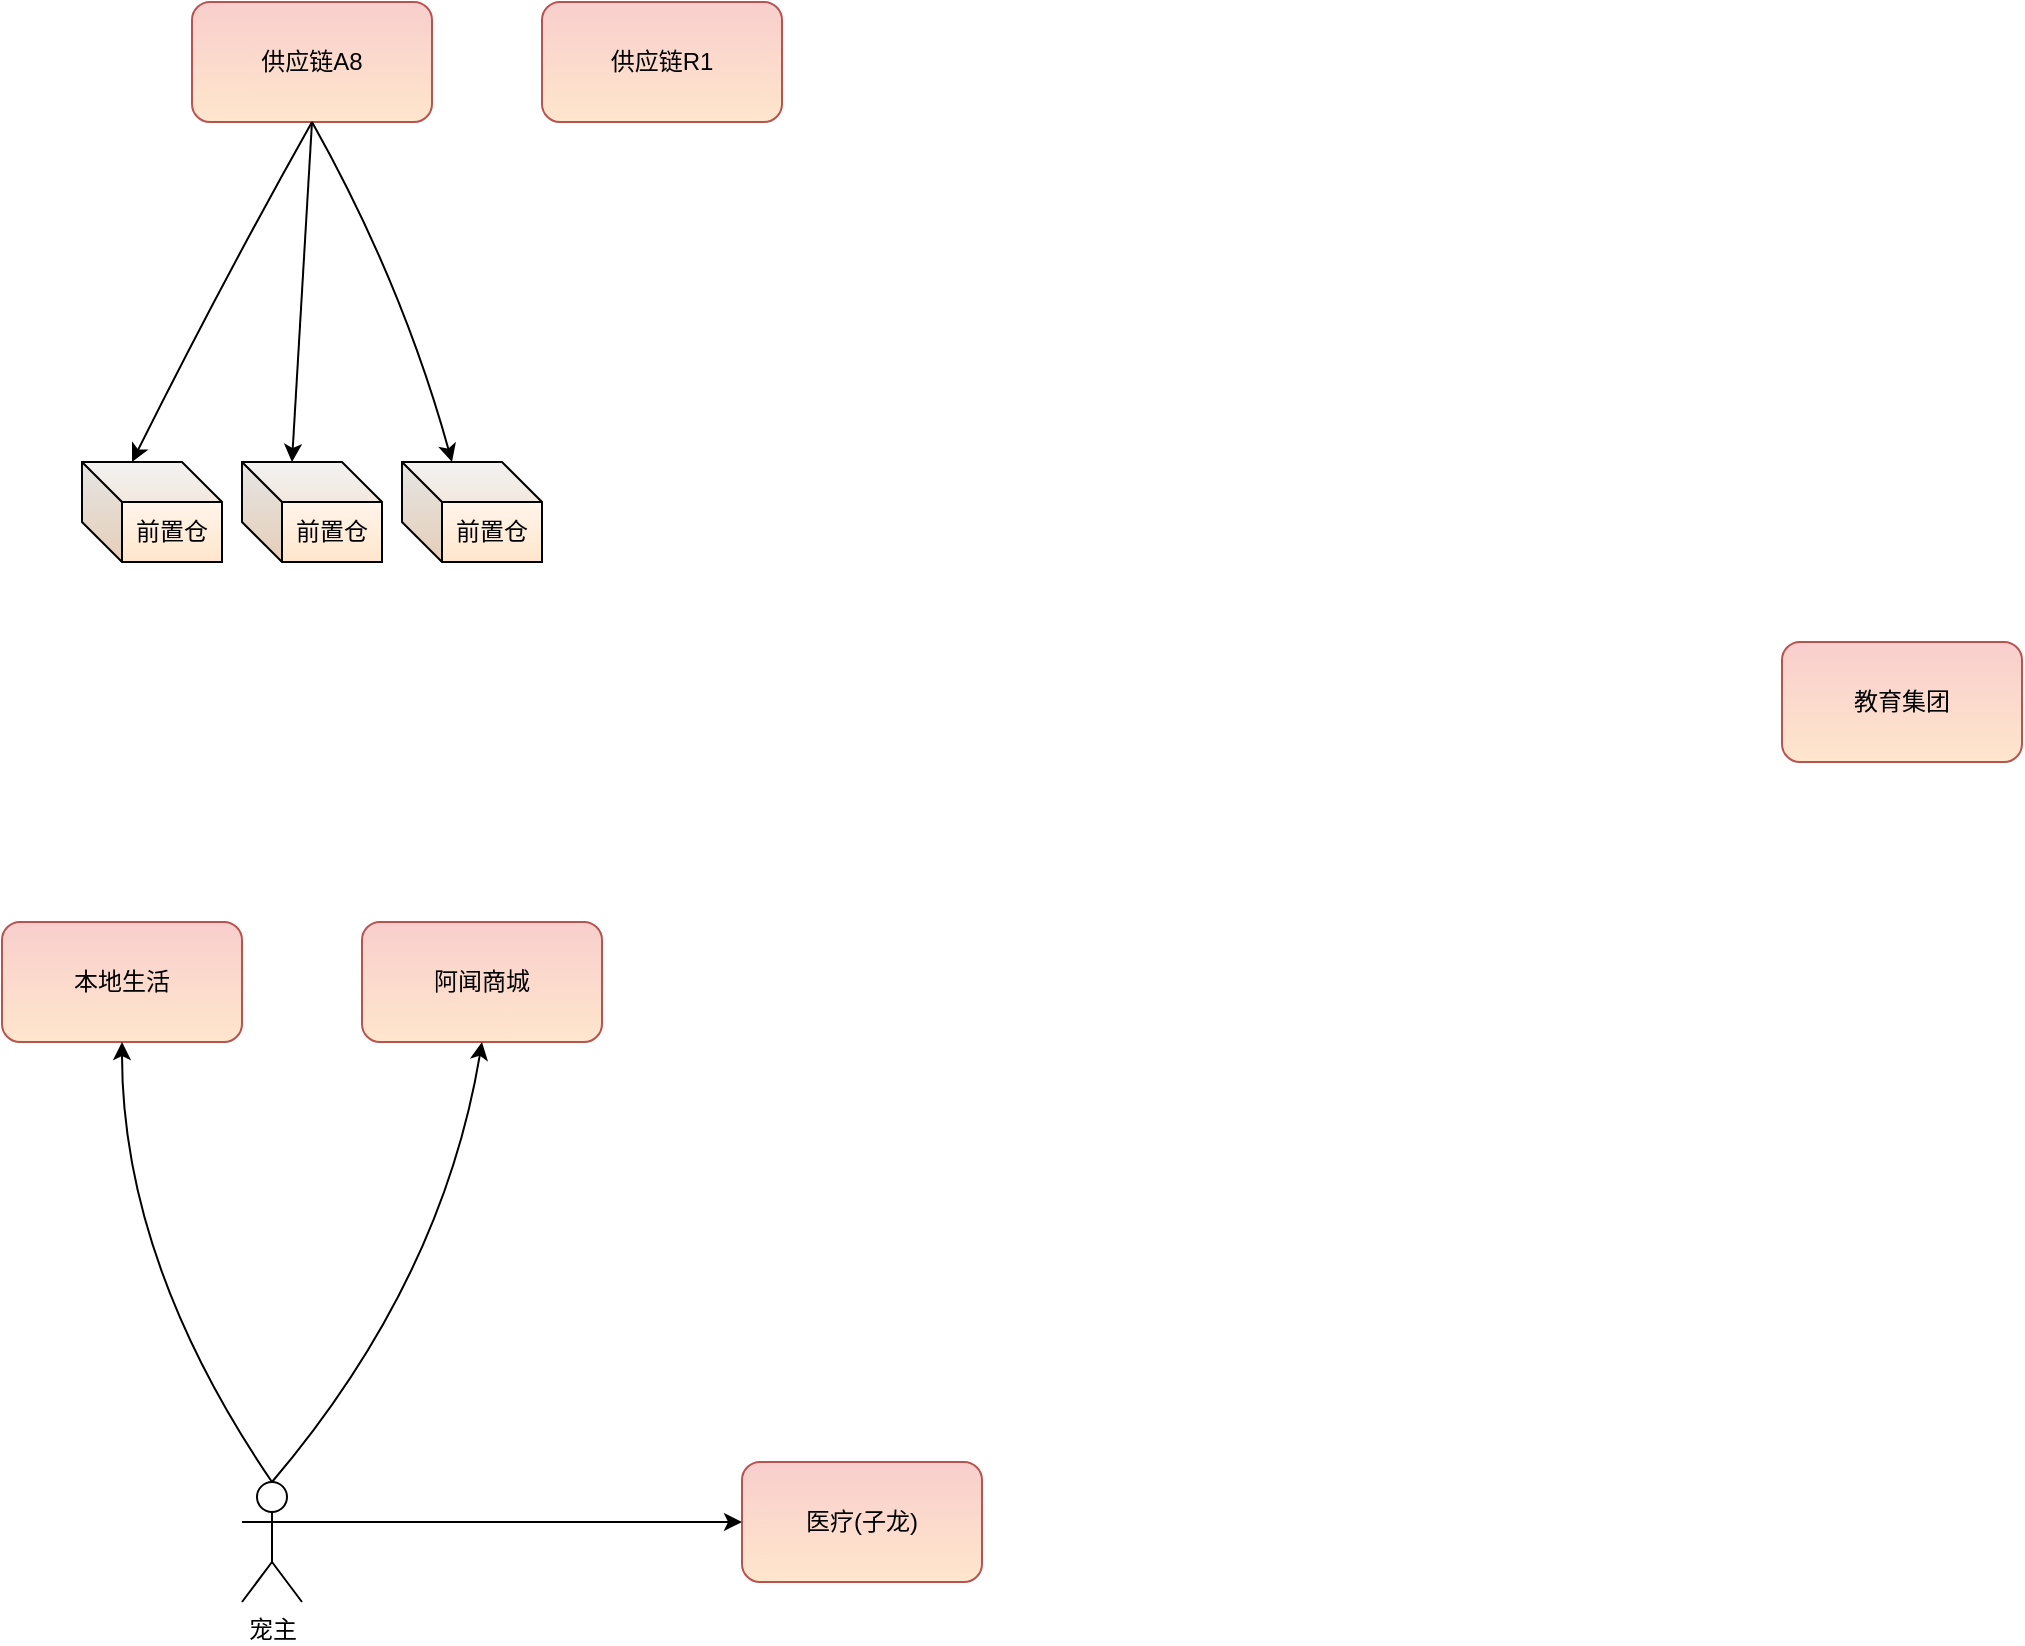 <mxfile version="14.8.1" type="github">
  <diagram id="vZq6qZyF6otK3MFfsPUS" name="第 1 页">
    <mxGraphModel dx="1426" dy="803" grid="1" gridSize="10" guides="1" tooltips="1" connect="1" arrows="1" fold="1" page="1" pageScale="1" pageWidth="2339" pageHeight="3300" math="0" shadow="0">
      <root>
        <mxCell id="0" />
        <mxCell id="1" parent="0" />
        <mxCell id="hdDguhC78YPENdvZNt3F-1" value="医疗(子龙)" style="rounded=1;whiteSpace=wrap;html=1;fillColor=#f8cecc;strokeColor=#b85450;gradientColor=#FFE6CC;" vertex="1" parent="1">
          <mxGeometry x="480" y="1120" width="120" height="60" as="geometry" />
        </mxCell>
        <mxCell id="hdDguhC78YPENdvZNt3F-2" value="供应链A8" style="rounded=1;whiteSpace=wrap;html=1;fillColor=#f8cecc;strokeColor=#b85450;gradientColor=#FFE6CC;" vertex="1" parent="1">
          <mxGeometry x="205" y="390" width="120" height="60" as="geometry" />
        </mxCell>
        <mxCell id="hdDguhC78YPENdvZNt3F-3" value="教育集团" style="rounded=1;whiteSpace=wrap;html=1;fillColor=#f8cecc;strokeColor=#b85450;gradientColor=#FFE6CC;" vertex="1" parent="1">
          <mxGeometry x="1000" y="710" width="120" height="60" as="geometry" />
        </mxCell>
        <mxCell id="hdDguhC78YPENdvZNt3F-4" value="阿闻商城" style="rounded=1;whiteSpace=wrap;html=1;fillColor=#f8cecc;strokeColor=#b85450;gradientColor=#FFE6CC;" vertex="1" parent="1">
          <mxGeometry x="290" y="850" width="120" height="60" as="geometry" />
        </mxCell>
        <mxCell id="hdDguhC78YPENdvZNt3F-5" value="供应链R1" style="rounded=1;whiteSpace=wrap;html=1;fillColor=#f8cecc;strokeColor=#b85450;gradientColor=#FFE6CC;" vertex="1" parent="1">
          <mxGeometry x="380" y="390" width="120" height="60" as="geometry" />
        </mxCell>
        <mxCell id="hdDguhC78YPENdvZNt3F-6" value="本地生活" style="rounded=1;whiteSpace=wrap;html=1;fillColor=#f8cecc;strokeColor=#b85450;gradientColor=#FFE6CC;" vertex="1" parent="1">
          <mxGeometry x="110" y="850" width="120" height="60" as="geometry" />
        </mxCell>
        <mxCell id="hdDguhC78YPENdvZNt3F-7" value="宠主" style="shape=umlActor;verticalLabelPosition=bottom;verticalAlign=top;html=1;outlineConnect=0;" vertex="1" parent="1">
          <mxGeometry x="230" y="1130" width="30" height="60" as="geometry" />
        </mxCell>
        <mxCell id="hdDguhC78YPENdvZNt3F-10" value="" style="curved=1;endArrow=classic;html=1;exitX=0.5;exitY=0;exitDx=0;exitDy=0;exitPerimeter=0;entryX=0.5;entryY=1;entryDx=0;entryDy=0;" edge="1" parent="1" source="hdDguhC78YPENdvZNt3F-7" target="hdDguhC78YPENdvZNt3F-4">
          <mxGeometry width="50" height="50" relative="1" as="geometry">
            <mxPoint x="200" y="1150" as="sourcePoint" />
            <mxPoint x="250" y="1100" as="targetPoint" />
            <Array as="points">
              <mxPoint x="330" y="1030" />
            </Array>
          </mxGeometry>
        </mxCell>
        <mxCell id="hdDguhC78YPENdvZNt3F-11" value="" style="curved=1;endArrow=classic;html=1;entryX=0.5;entryY=1;entryDx=0;entryDy=0;exitX=0.5;exitY=0;exitDx=0;exitDy=0;exitPerimeter=0;" edge="1" parent="1" source="hdDguhC78YPENdvZNt3F-7" target="hdDguhC78YPENdvZNt3F-6">
          <mxGeometry width="50" height="50" relative="1" as="geometry">
            <mxPoint x="120" y="1100" as="sourcePoint" />
            <mxPoint x="200" y="970" as="targetPoint" />
            <Array as="points">
              <mxPoint x="170" y="1020" />
            </Array>
          </mxGeometry>
        </mxCell>
        <mxCell id="hdDguhC78YPENdvZNt3F-12" value="" style="curved=1;endArrow=classic;html=1;exitX=1;exitY=0.333;exitDx=0;exitDy=0;exitPerimeter=0;entryX=0;entryY=0.5;entryDx=0;entryDy=0;" edge="1" parent="1" source="hdDguhC78YPENdvZNt3F-7" target="hdDguhC78YPENdvZNt3F-1">
          <mxGeometry width="50" height="50" relative="1" as="geometry">
            <mxPoint x="230" y="1190" as="sourcePoint" />
            <mxPoint x="280" y="1140" as="targetPoint" />
            <Array as="points">
              <mxPoint x="370" y="1150" />
            </Array>
          </mxGeometry>
        </mxCell>
        <mxCell id="hdDguhC78YPENdvZNt3F-14" value="前置仓" style="shape=cube;whiteSpace=wrap;html=1;boundedLbl=1;backgroundOutline=1;darkOpacity=0.05;darkOpacity2=0.1;gradientColor=#FFE6CC;" vertex="1" parent="1">
          <mxGeometry x="150" y="620" width="70" height="50" as="geometry" />
        </mxCell>
        <mxCell id="hdDguhC78YPENdvZNt3F-15" value="前置仓" style="shape=cube;whiteSpace=wrap;html=1;boundedLbl=1;backgroundOutline=1;darkOpacity=0.05;darkOpacity2=0.1;gradientColor=#FFE6CC;" vertex="1" parent="1">
          <mxGeometry x="230" y="620" width="70" height="50" as="geometry" />
        </mxCell>
        <mxCell id="hdDguhC78YPENdvZNt3F-16" value="前置仓" style="shape=cube;whiteSpace=wrap;html=1;boundedLbl=1;backgroundOutline=1;darkOpacity=0.05;darkOpacity2=0.1;gradientColor=#FFE6CC;" vertex="1" parent="1">
          <mxGeometry x="310" y="620" width="70" height="50" as="geometry" />
        </mxCell>
        <mxCell id="hdDguhC78YPENdvZNt3F-17" value="" style="curved=1;endArrow=classic;html=1;exitX=0.5;exitY=1;exitDx=0;exitDy=0;entryX=0;entryY=0;entryDx=25;entryDy=0;entryPerimeter=0;" edge="1" parent="1" source="hdDguhC78YPENdvZNt3F-2" target="hdDguhC78YPENdvZNt3F-14">
          <mxGeometry width="50" height="50" relative="1" as="geometry">
            <mxPoint x="510" y="630" as="sourcePoint" />
            <mxPoint x="560" y="580" as="targetPoint" />
            <Array as="points">
              <mxPoint x="220" y="530" />
            </Array>
          </mxGeometry>
        </mxCell>
        <mxCell id="hdDguhC78YPENdvZNt3F-18" value="" style="curved=1;endArrow=classic;html=1;exitX=0.5;exitY=1;exitDx=0;exitDy=0;entryX=0;entryY=0;entryDx=25;entryDy=0;entryPerimeter=0;" edge="1" parent="1" source="hdDguhC78YPENdvZNt3F-2" target="hdDguhC78YPENdvZNt3F-15">
          <mxGeometry width="50" height="50" relative="1" as="geometry">
            <mxPoint x="290" y="460" as="sourcePoint" />
            <mxPoint x="185" y="630" as="targetPoint" />
            <Array as="points">
              <mxPoint x="260" y="530" />
            </Array>
          </mxGeometry>
        </mxCell>
        <mxCell id="hdDguhC78YPENdvZNt3F-19" value="" style="curved=1;endArrow=classic;html=1;exitX=0.5;exitY=1;exitDx=0;exitDy=0;entryX=0;entryY=0;entryDx=25;entryDy=0;entryPerimeter=0;" edge="1" parent="1" source="hdDguhC78YPENdvZNt3F-2" target="hdDguhC78YPENdvZNt3F-16">
          <mxGeometry width="50" height="50" relative="1" as="geometry">
            <mxPoint x="365" y="450" as="sourcePoint" />
            <mxPoint x="340" y="620" as="targetPoint" />
            <Array as="points">
              <mxPoint x="310" y="530" />
            </Array>
          </mxGeometry>
        </mxCell>
      </root>
    </mxGraphModel>
  </diagram>
</mxfile>
